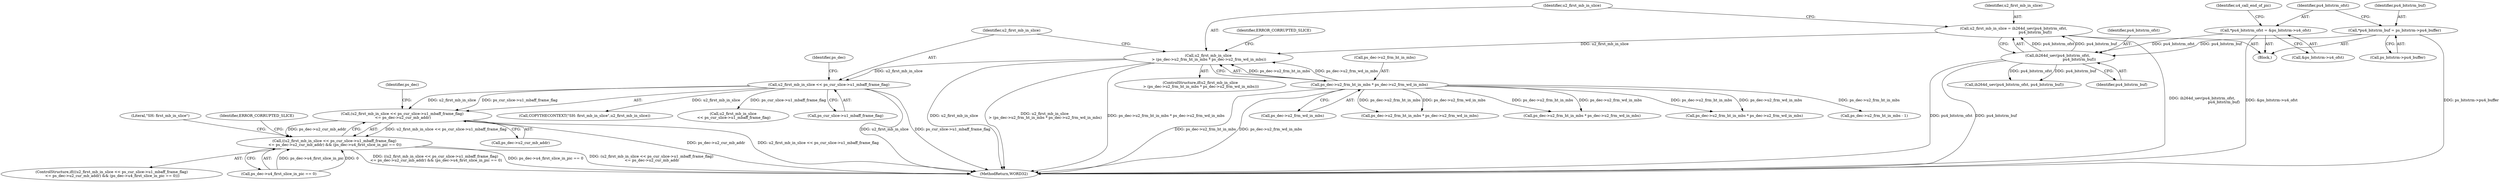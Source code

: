 digraph "0_Android_494561291a503840f385fbcd11d9bc5f4dc502b8_2@pointer" {
"1000249" [label="(Call,(u2_first_mb_in_slice << ps_cur_slice->u1_mbaff_frame_flag)\n <= ps_dec->u2_cur_mb_addr)"];
"1000250" [label="(Call,u2_first_mb_in_slice << ps_cur_slice->u1_mbaff_frame_flag)"];
"1000235" [label="(Call,u2_first_mb_in_slice\n > (ps_dec->u2_frm_ht_in_mbs * ps_dec->u2_frm_wd_in_mbs))"];
"1000229" [label="(Call,u2_first_mb_in_slice = ih264d_uev(pu4_bitstrm_ofst,\n                                     pu4_bitstrm_buf))"];
"1000231" [label="(Call,ih264d_uev(pu4_bitstrm_ofst,\n                                     pu4_bitstrm_buf))"];
"1000203" [label="(Call,*pu4_bitstrm_ofst = &ps_bitstrm->u4_ofst)"];
"1000197" [label="(Call,*pu4_bitstrm_buf = ps_bitstrm->pu4_buffer)"];
"1000237" [label="(Call,ps_dec->u2_frm_ht_in_mbs * ps_dec->u2_frm_wd_in_mbs)"];
"1000248" [label="(Call,((u2_first_mb_in_slice << ps_cur_slice->u1_mbaff_frame_flag)\n <= ps_dec->u2_cur_mb_addr) && (ps_dec->u4_first_slice_in_pic == 0))"];
"1000251" [label="(Identifier,u2_first_mb_in_slice)"];
"1000160" [label="(Block,)"];
"1000246" [label="(Identifier,ERROR_CORRUPTED_SLICE)"];
"1001239" [label="(Call,ps_dec->u2_frm_ht_in_mbs * ps_dec->u2_frm_wd_in_mbs)"];
"1000198" [label="(Identifier,pu4_bitstrm_buf)"];
"1001124" [label="(Call,ps_dec->u2_frm_ht_in_mbs * ps_dec->u2_frm_wd_in_mbs)"];
"1000197" [label="(Call,*pu4_bitstrm_buf = ps_bitstrm->pu4_buffer)"];
"1000249" [label="(Call,(u2_first_mb_in_slice << ps_cur_slice->u1_mbaff_frame_flag)\n <= ps_dec->u2_cur_mb_addr)"];
"1000265" [label="(Identifier,ERROR_CORRUPTED_SLICE)"];
"1000250" [label="(Call,u2_first_mb_in_slice << ps_cur_slice->u1_mbaff_frame_flag)"];
"1001001" [label="(Call,ps_dec->u2_frm_ht_in_mbs * ps_dec->u2_frm_wd_in_mbs)"];
"1000271" [label="(Call,ih264d_uev(pu4_bitstrm_ofst, pu4_bitstrm_buf))"];
"1000232" [label="(Identifier,pu4_bitstrm_ofst)"];
"1000199" [label="(Call,ps_bitstrm->pu4_buffer)"];
"1000266" [label="(Call,COPYTHECONTEXT(\"SH: first_mb_in_slice\",u2_first_mb_in_slice))"];
"1000204" [label="(Identifier,pu4_bitstrm_ofst)"];
"1000247" [label="(ControlStructure,if(((u2_first_mb_in_slice << ps_cur_slice->u1_mbaff_frame_flag)\n <= ps_dec->u2_cur_mb_addr) && (ps_dec->u4_first_slice_in_pic == 0)))"];
"1000203" [label="(Call,*pu4_bitstrm_ofst = &ps_bitstrm->u4_ofst)"];
"1000256" [label="(Identifier,ps_dec)"];
"1000229" [label="(Call,u2_first_mb_in_slice = ih264d_uev(pu4_bitstrm_ofst,\n                                     pu4_bitstrm_buf))"];
"1000236" [label="(Identifier,u2_first_mb_in_slice)"];
"1000205" [label="(Call,&ps_bitstrm->u4_ofst)"];
"1000230" [label="(Identifier,u2_first_mb_in_slice)"];
"1000258" [label="(Call,ps_dec->u4_first_slice_in_pic == 0)"];
"1002009" [label="(Call,ps_dec->u2_frm_ht_in_mbs - 1)"];
"1000260" [label="(Identifier,ps_dec)"];
"1001935" [label="(Call,u2_first_mb_in_slice\n << ps_cur_slice->u1_mbaff_frame_flag)"];
"1000241" [label="(Call,ps_dec->u2_frm_wd_in_mbs)"];
"1000233" [label="(Identifier,pu4_bitstrm_buf)"];
"1002619" [label="(MethodReturn,WORD32)"];
"1000220" [label="(Identifier,u4_call_end_of_pic)"];
"1000238" [label="(Call,ps_dec->u2_frm_ht_in_mbs)"];
"1000252" [label="(Call,ps_cur_slice->u1_mbaff_frame_flag)"];
"1000235" [label="(Call,u2_first_mb_in_slice\n > (ps_dec->u2_frm_ht_in_mbs * ps_dec->u2_frm_wd_in_mbs))"];
"1000237" [label="(Call,ps_dec->u2_frm_ht_in_mbs * ps_dec->u2_frm_wd_in_mbs)"];
"1000267" [label="(Literal,\"SH: first_mb_in_slice\")"];
"1000231" [label="(Call,ih264d_uev(pu4_bitstrm_ofst,\n                                     pu4_bitstrm_buf))"];
"1000234" [label="(ControlStructure,if(u2_first_mb_in_slice\n > (ps_dec->u2_frm_ht_in_mbs * ps_dec->u2_frm_wd_in_mbs)))"];
"1000255" [label="(Call,ps_dec->u2_cur_mb_addr)"];
"1000248" [label="(Call,((u2_first_mb_in_slice << ps_cur_slice->u1_mbaff_frame_flag)\n <= ps_dec->u2_cur_mb_addr) && (ps_dec->u4_first_slice_in_pic == 0))"];
"1000249" -> "1000248"  [label="AST: "];
"1000249" -> "1000255"  [label="CFG: "];
"1000250" -> "1000249"  [label="AST: "];
"1000255" -> "1000249"  [label="AST: "];
"1000260" -> "1000249"  [label="CFG: "];
"1000248" -> "1000249"  [label="CFG: "];
"1000249" -> "1002619"  [label="DDG: ps_dec->u2_cur_mb_addr"];
"1000249" -> "1002619"  [label="DDG: u2_first_mb_in_slice << ps_cur_slice->u1_mbaff_frame_flag"];
"1000249" -> "1000248"  [label="DDG: u2_first_mb_in_slice << ps_cur_slice->u1_mbaff_frame_flag"];
"1000249" -> "1000248"  [label="DDG: ps_dec->u2_cur_mb_addr"];
"1000250" -> "1000249"  [label="DDG: u2_first_mb_in_slice"];
"1000250" -> "1000249"  [label="DDG: ps_cur_slice->u1_mbaff_frame_flag"];
"1000250" -> "1000252"  [label="CFG: "];
"1000251" -> "1000250"  [label="AST: "];
"1000252" -> "1000250"  [label="AST: "];
"1000256" -> "1000250"  [label="CFG: "];
"1000250" -> "1002619"  [label="DDG: u2_first_mb_in_slice"];
"1000250" -> "1002619"  [label="DDG: ps_cur_slice->u1_mbaff_frame_flag"];
"1000235" -> "1000250"  [label="DDG: u2_first_mb_in_slice"];
"1000250" -> "1000266"  [label="DDG: u2_first_mb_in_slice"];
"1000250" -> "1001935"  [label="DDG: ps_cur_slice->u1_mbaff_frame_flag"];
"1000235" -> "1000234"  [label="AST: "];
"1000235" -> "1000237"  [label="CFG: "];
"1000236" -> "1000235"  [label="AST: "];
"1000237" -> "1000235"  [label="AST: "];
"1000246" -> "1000235"  [label="CFG: "];
"1000251" -> "1000235"  [label="CFG: "];
"1000235" -> "1002619"  [label="DDG: ps_dec->u2_frm_ht_in_mbs * ps_dec->u2_frm_wd_in_mbs"];
"1000235" -> "1002619"  [label="DDG: u2_first_mb_in_slice"];
"1000235" -> "1002619"  [label="DDG: u2_first_mb_in_slice\n > (ps_dec->u2_frm_ht_in_mbs * ps_dec->u2_frm_wd_in_mbs)"];
"1000229" -> "1000235"  [label="DDG: u2_first_mb_in_slice"];
"1000237" -> "1000235"  [label="DDG: ps_dec->u2_frm_ht_in_mbs"];
"1000237" -> "1000235"  [label="DDG: ps_dec->u2_frm_wd_in_mbs"];
"1000229" -> "1000160"  [label="AST: "];
"1000229" -> "1000231"  [label="CFG: "];
"1000230" -> "1000229"  [label="AST: "];
"1000231" -> "1000229"  [label="AST: "];
"1000236" -> "1000229"  [label="CFG: "];
"1000229" -> "1002619"  [label="DDG: ih264d_uev(pu4_bitstrm_ofst,\n                                     pu4_bitstrm_buf)"];
"1000231" -> "1000229"  [label="DDG: pu4_bitstrm_ofst"];
"1000231" -> "1000229"  [label="DDG: pu4_bitstrm_buf"];
"1000231" -> "1000233"  [label="CFG: "];
"1000232" -> "1000231"  [label="AST: "];
"1000233" -> "1000231"  [label="AST: "];
"1000231" -> "1002619"  [label="DDG: pu4_bitstrm_buf"];
"1000231" -> "1002619"  [label="DDG: pu4_bitstrm_ofst"];
"1000203" -> "1000231"  [label="DDG: pu4_bitstrm_ofst"];
"1000197" -> "1000231"  [label="DDG: pu4_bitstrm_buf"];
"1000231" -> "1000271"  [label="DDG: pu4_bitstrm_ofst"];
"1000231" -> "1000271"  [label="DDG: pu4_bitstrm_buf"];
"1000203" -> "1000160"  [label="AST: "];
"1000203" -> "1000205"  [label="CFG: "];
"1000204" -> "1000203"  [label="AST: "];
"1000205" -> "1000203"  [label="AST: "];
"1000220" -> "1000203"  [label="CFG: "];
"1000203" -> "1002619"  [label="DDG: &ps_bitstrm->u4_ofst"];
"1000197" -> "1000160"  [label="AST: "];
"1000197" -> "1000199"  [label="CFG: "];
"1000198" -> "1000197"  [label="AST: "];
"1000199" -> "1000197"  [label="AST: "];
"1000204" -> "1000197"  [label="CFG: "];
"1000197" -> "1002619"  [label="DDG: ps_bitstrm->pu4_buffer"];
"1000237" -> "1000241"  [label="CFG: "];
"1000238" -> "1000237"  [label="AST: "];
"1000241" -> "1000237"  [label="AST: "];
"1000237" -> "1002619"  [label="DDG: ps_dec->u2_frm_ht_in_mbs"];
"1000237" -> "1002619"  [label="DDG: ps_dec->u2_frm_wd_in_mbs"];
"1000237" -> "1001001"  [label="DDG: ps_dec->u2_frm_ht_in_mbs"];
"1000237" -> "1001001"  [label="DDG: ps_dec->u2_frm_wd_in_mbs"];
"1000237" -> "1001124"  [label="DDG: ps_dec->u2_frm_ht_in_mbs"];
"1000237" -> "1001124"  [label="DDG: ps_dec->u2_frm_wd_in_mbs"];
"1000237" -> "1001239"  [label="DDG: ps_dec->u2_frm_ht_in_mbs"];
"1000237" -> "1001239"  [label="DDG: ps_dec->u2_frm_wd_in_mbs"];
"1000237" -> "1002009"  [label="DDG: ps_dec->u2_frm_ht_in_mbs"];
"1000248" -> "1000247"  [label="AST: "];
"1000248" -> "1000258"  [label="CFG: "];
"1000258" -> "1000248"  [label="AST: "];
"1000265" -> "1000248"  [label="CFG: "];
"1000267" -> "1000248"  [label="CFG: "];
"1000248" -> "1002619"  [label="DDG: ((u2_first_mb_in_slice << ps_cur_slice->u1_mbaff_frame_flag)\n <= ps_dec->u2_cur_mb_addr) && (ps_dec->u4_first_slice_in_pic == 0)"];
"1000248" -> "1002619"  [label="DDG: ps_dec->u4_first_slice_in_pic == 0"];
"1000248" -> "1002619"  [label="DDG: (u2_first_mb_in_slice << ps_cur_slice->u1_mbaff_frame_flag)\n <= ps_dec->u2_cur_mb_addr"];
"1000258" -> "1000248"  [label="DDG: ps_dec->u4_first_slice_in_pic"];
"1000258" -> "1000248"  [label="DDG: 0"];
}
